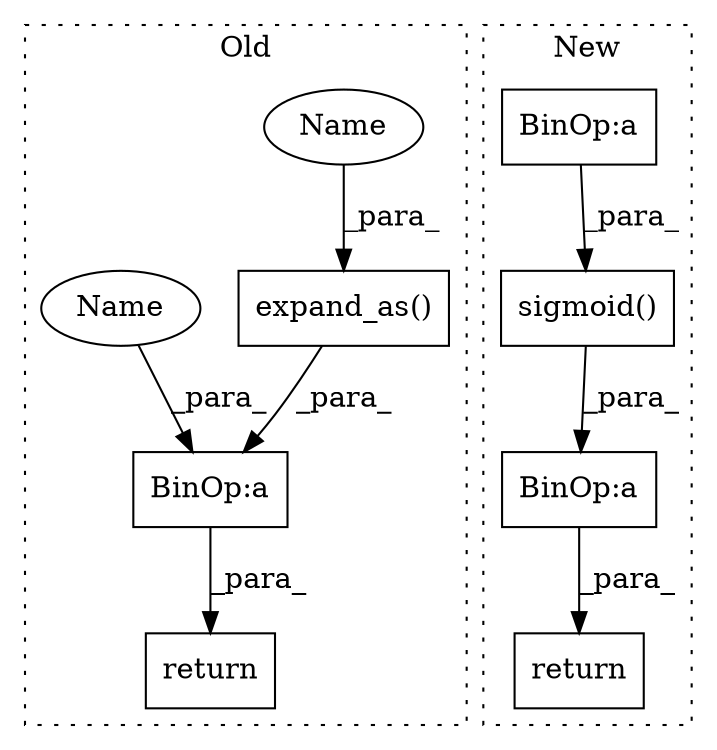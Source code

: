 digraph G {
subgraph cluster0 {
1 [label="expand_as()" a="75" s="3489,3529" l="35,1" shape="box"];
4 [label="BinOp:a" a="82" s="3530" l="3" shape="box"];
7 [label="return" a="93" s="3641" l="7" shape="box"];
8 [label="Name" a="87" s="3524" l="5" shape="ellipse"];
9 [label="Name" a="87" s="3533" l="5" shape="ellipse"];
label = "Old";
style="dotted";
}
subgraph cluster1 {
2 [label="sigmoid()" a="75" s="5261,5293" l="14,1" shape="box"];
3 [label="BinOp:a" a="82" s="5432" l="3" shape="box"];
5 [label="BinOp:a" a="82" s="5288" l="4" shape="box"];
6 [label="return" a="93" s="5686" l="7" shape="box"];
label = "New";
style="dotted";
}
1 -> 4 [label="_para_"];
2 -> 3 [label="_para_"];
3 -> 6 [label="_para_"];
4 -> 7 [label="_para_"];
5 -> 2 [label="_para_"];
8 -> 1 [label="_para_"];
9 -> 4 [label="_para_"];
}